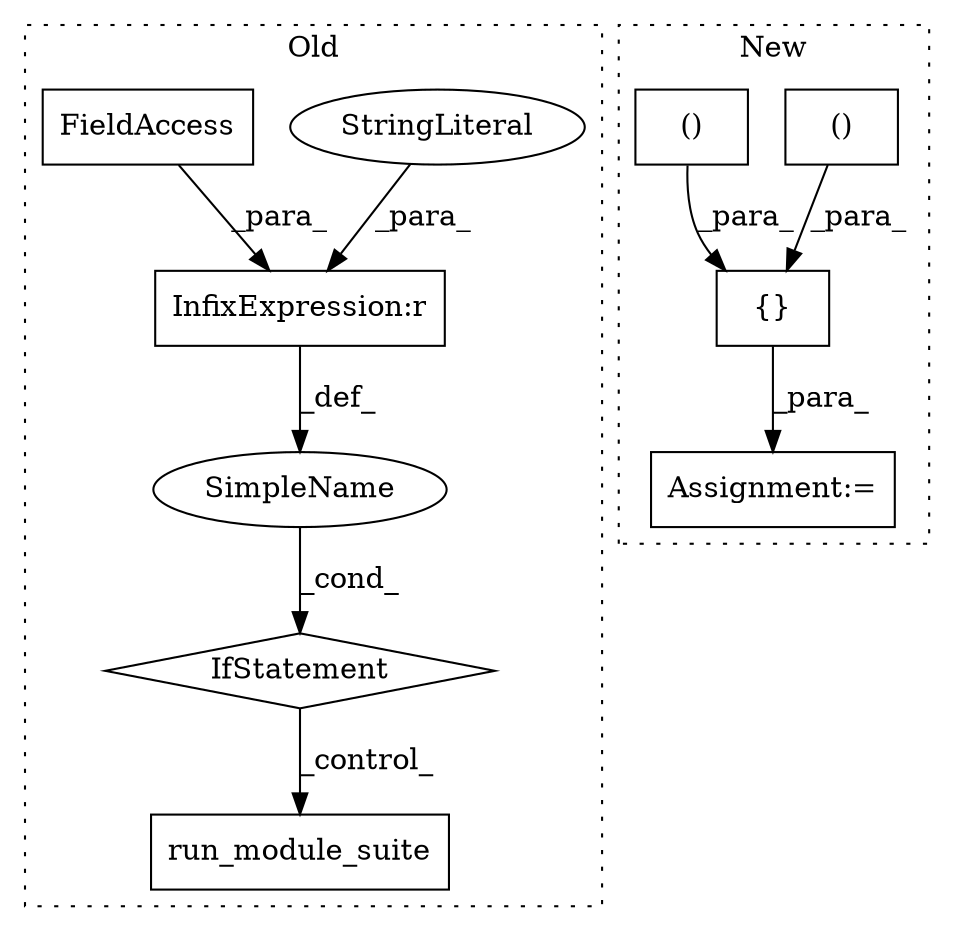 digraph G {
subgraph cluster0 {
1 [label="run_module_suite" a="32" s="18090" l="18" shape="box"];
3 [label="InfixExpression:r" a="27" s="18066" l="4" shape="box"];
4 [label="StringLiteral" a="45" s="18070" l="10" shape="ellipse"];
5 [label="FieldAccess" a="22" s="18058" l="8" shape="box"];
6 [label="SimpleName" a="42" s="" l="" shape="ellipse"];
7 [label="IfStatement" a="25" s="18054,18080" l="4,2" shape="diamond"];
label = "Old";
style="dotted";
}
subgraph cluster1 {
2 [label="()" a="106" s="1597" l="25" shape="box"];
8 [label="Assignment:=" a="7" s="1434" l="1" shape="box"];
9 [label="()" a="106" s="1629" l="29" shape="box"];
10 [label="{}" a="4" s="1517,1658" l="6,2" shape="box"];
label = "New";
style="dotted";
}
2 -> 10 [label="_para_"];
3 -> 6 [label="_def_"];
4 -> 3 [label="_para_"];
5 -> 3 [label="_para_"];
6 -> 7 [label="_cond_"];
7 -> 1 [label="_control_"];
9 -> 10 [label="_para_"];
10 -> 8 [label="_para_"];
}
